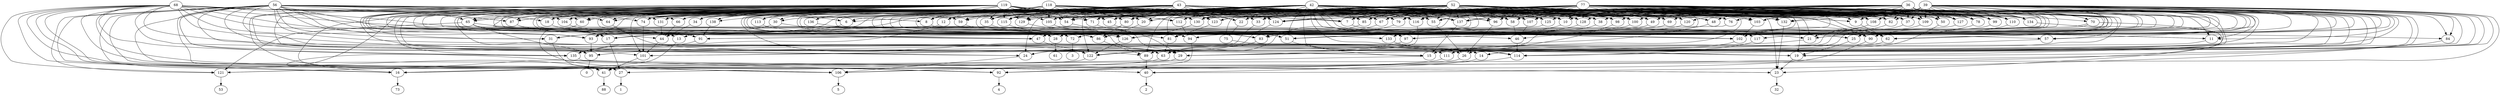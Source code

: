 digraph G {
    63 -> 41;
    56 -> 41;
    39 -> 41;
    101 -> 41;
    31 -> 41;
    68 -> 41;
    33 -> 101;
    56 -> 101;
    52 -> 101;
    74 -> 101;
    44 -> 101;
    43 -> 101;
    131 -> 44;
    52 -> 44;
    118 -> 44;
    34 -> 44;
    66 -> 44;
    42 -> 44;
    36 -> 66;
    56 -> 66;
    43 -> 66;
    43 -> 131;
    56 -> 131;
    36 -> 131;
    119 -> 131;
    77 -> 131;
    118 -> 34;
    119 -> 34;
    77 -> 34;
    52 -> 34;
    56 -> 74;
    118 -> 74;
    42 -> 74;
    36 -> 74;
    119 -> 74;
    77 -> 74;
    36 -> 33;
    118 -> 33;
    52 -> 33;
    77 -> 33;
    119 -> 33;
    42 -> 33;
    35 -> 63;
    79 -> 63;
    36 -> 63;
    81 -> 63;
    83 -> 63;
    49 -> 81;
    43 -> 81;
    123 -> 81;
    42 -> 81;
    39 -> 49;
    36 -> 49;
    118 -> 49;
    119 -> 49;
    52 -> 49;
    77 -> 49;
    52 -> 123;
    43 -> 123;
    119 -> 123;
    77 -> 123;
    118 -> 123;
    36 -> 123;
    36 -> 83;
    67 -> 83;
    43 -> 83;
    85 -> 83;
    71 -> 83;
    118 -> 71;
    119 -> 71;
    52 -> 71;
    42 -> 71;
    43 -> 71;
    77 -> 71;
    39 -> 67;
    42 -> 67;
    119 -> 67;
    52 -> 67;
    77 -> 67;
    118 -> 67;
    119 -> 85;
    118 -> 85;
    42 -> 85;
    52 -> 85;
    77 -> 85;
    39 -> 85;
    42 -> 35;
    52 -> 35;
    77 -> 35;
    43 -> 35;
    118 -> 35;
    119 -> 35;
    39 -> 79;
    42 -> 79;
    52 -> 79;
    119 -> 79;
    43 -> 79;
    77 -> 79;
    69 -> 31;
    119 -> 31;
    42 -> 31;
    56 -> 31;
    30 -> 31;
    118 -> 30;
    52 -> 30;
    68 -> 69;
    77 -> 69;
    36 -> 69;
    39 -> 69;
    43 -> 69;
    60 -> 106;
    68 -> 106;
    70 -> 106;
    29 -> 106;
    24 -> 106;
    56 -> 106;
    37 -> 24;
    21 -> 24;
    97 -> 24;
    119 -> 24;
    68 -> 24;
    42 -> 24;
    36 -> 97;
    68 -> 97;
    43 -> 97;
    39 -> 97;
    77 -> 97;
    30 -> 97;
    39 -> 21;
    77 -> 21;
    43 -> 21;
    52 -> 21;
    82 -> 21;
    119 -> 21;
    52 -> 82;
    118 -> 82;
    36 -> 82;
    39 -> 82;
    77 -> 82;
    43 -> 82;
    39 -> 37;
    118 -> 37;
    36 -> 37;
    43 -> 37;
    77 -> 37;
    52 -> 37;
    54 -> 29;
    105 -> 29;
    57 -> 29;
    116 -> 29;
    39 -> 29;
    68 -> 29;
    36 -> 57;
    45 -> 57;
    77 -> 57;
    118 -> 45;
    42 -> 45;
    39 -> 45;
    43 -> 45;
    52 -> 45;
    119 -> 45;
    42 -> 54;
    119 -> 54;
    52 -> 54;
    43 -> 54;
    36 -> 54;
    118 -> 54;
    43 -> 105;
    118 -> 105;
    36 -> 105;
    52 -> 105;
    119 -> 105;
    42 -> 105;
    43 -> 116;
    42 -> 116;
    36 -> 116;
    52 -> 116;
    119 -> 116;
    77 -> 116;
    77 -> 60;
    118 -> 60;
    119 -> 60;
    43 -> 60;
    56 -> 60;
    52 -> 60;
    42 -> 70;
    36 -> 70;
    39 -> 70;
    26 -> 16;
    68 -> 16;
    118 -> 16;
    15 -> 16;
    13 -> 16;
    56 -> 16;
    77 -> 15;
    38 -> 15;
    68 -> 15;
    137 -> 15;
    51 -> 15;
    11 -> 15;
    125 -> 51;
    43 -> 51;
    119 -> 51;
    42 -> 51;
    39 -> 51;
    77 -> 51;
    42 -> 125;
    39 -> 125;
    119 -> 125;
    43 -> 125;
    52 -> 125;
    36 -> 125;
    77 -> 11;
    39 -> 11;
    36 -> 11;
    43 -> 11;
    8 -> 11;
    119 -> 8;
    52 -> 8;
    42 -> 8;
    68 -> 8;
    39 -> 38;
    52 -> 38;
    42 -> 38;
    36 -> 38;
    43 -> 38;
    119 -> 38;
    119 -> 137;
    77 -> 137;
    43 -> 137;
    39 -> 137;
    52 -> 137;
    42 -> 137;
    96 -> 26;
    36 -> 26;
    55 -> 26;
    75 -> 26;
    39 -> 26;
    118 -> 26;
    22 -> 75;
    42 -> 75;
    118 -> 22;
    36 -> 22;
    52 -> 22;
    43 -> 22;
    119 -> 22;
    77 -> 22;
    36 -> 55;
    42 -> 55;
    119 -> 55;
    52 -> 55;
    43 -> 55;
    77 -> 55;
    52 -> 96;
    39 -> 96;
    119 -> 96;
    42 -> 96;
    77 -> 96;
    43 -> 96;
    87 -> 13;
    52 -> 13;
    68 -> 13;
    70 -> 13;
    56 -> 87;
    43 -> 87;
    77 -> 87;
    119 -> 87;
    118 -> 87;
    90 -> 92;
    94 -> 92;
    111 -> 92;
    68 -> 92;
    118 -> 92;
    56 -> 92;
    99 -> 111;
    119 -> 111;
    77 -> 111;
    98 -> 111;
    102 -> 111;
    118 -> 111;
    103 -> 102;
    42 -> 102;
    119 -> 102;
    78 -> 102;
    108 -> 102;
    36 -> 78;
    42 -> 78;
    77 -> 78;
    52 -> 78;
    43 -> 78;
    39 -> 78;
    36 -> 108;
    77 -> 108;
    39 -> 108;
    43 -> 108;
    119 -> 108;
    119 -> 103;
    52 -> 103;
    43 -> 103;
    39 -> 103;
    77 -> 103;
    36 -> 103;
    52 -> 98;
    119 -> 98;
    43 -> 98;
    42 -> 98;
    39 -> 98;
    36 -> 98;
    36 -> 99;
    77 -> 99;
    43 -> 99;
    39 -> 99;
    52 -> 99;
    42 -> 99;
    43 -> 90;
    52 -> 90;
    36 -> 90;
    110 -> 90;
    39 -> 90;
    119 -> 90;
    36 -> 110;
    39 -> 110;
    42 -> 110;
    43 -> 110;
    77 -> 110;
    52 -> 110;
    68 -> 94;
    127 -> 94;
    112 -> 94;
    43 -> 127;
    77 -> 127;
    52 -> 127;
    42 -> 127;
    36 -> 127;
    39 -> 127;
    77 -> 112;
    52 -> 112;
    68 -> 112;
    39 -> 112;
    42 -> 112;
    119 -> 112;
    104 -> 72;
    56 -> 72;
    39 -> 72;
    36 -> 72;
    42 -> 104;
    118 -> 104;
    119 -> 104;
    52 -> 104;
    68 -> 104;
    18 -> 28;
    56 -> 28;
    39 -> 28;
    36 -> 28;
    118 -> 18;
    119 -> 18;
    52 -> 18;
    42 -> 18;
    68 -> 18;
    89 -> 40;
    84 -> 40;
    14 -> 40;
    68 -> 40;
    56 -> 40;
    36 -> 14;
    39 -> 14;
    64 -> 14;
    56 -> 14;
    62 -> 14;
    42 -> 14;
    9 -> 62;
    7 -> 62;
    52 -> 62;
    77 -> 62;
    39 -> 62;
    43 -> 62;
    119 -> 9;
    39 -> 9;
    52 -> 9;
    36 -> 9;
    77 -> 9;
    118 -> 9;
    119 -> 7;
    43 -> 7;
    118 -> 7;
    52 -> 7;
    77 -> 7;
    36 -> 7;
    43 -> 64;
    56 -> 64;
    118 -> 64;
    119 -> 64;
    77 -> 64;
    52 -> 64;
    109 -> 89;
    50 -> 89;
    42 -> 89;
    86 -> 89;
    119 -> 89;
    43 -> 86;
    20 -> 86;
    80 -> 86;
    36 -> 86;
    118 -> 86;
    113 -> 86;
    77 -> 113;
    119 -> 113;
    52 -> 20;
    39 -> 20;
    43 -> 20;
    118 -> 20;
    119 -> 20;
    77 -> 20;
    39 -> 80;
    119 -> 80;
    52 -> 80;
    118 -> 80;
    43 -> 80;
    77 -> 80;
    36 -> 50;
    39 -> 50;
    118 -> 50;
    52 -> 50;
    43 -> 50;
    77 -> 50;
    39 -> 109;
    36 -> 109;
    118 -> 109;
    43 -> 109;
    52 -> 109;
    77 -> 109;
    39 -> 84;
    36 -> 84;
    65 -> 84;
    118 -> 65;
    119 -> 65;
    52 -> 65;
    42 -> 65;
    68 -> 65;
    68 -> 27;
    114 -> 27;
    17 -> 27;
    46 -> 114;
    39 -> 114;
    36 -> 114;
    133 -> 114;
    117 -> 114;
    56 -> 114;
    128 -> 133;
    10 -> 133;
    120 -> 133;
    119 -> 133;
    118 -> 10;
    42 -> 10;
    52 -> 10;
    43 -> 10;
    39 -> 10;
    77 -> 10;
    118 -> 128;
    42 -> 128;
    52 -> 128;
    43 -> 128;
    39 -> 128;
    77 -> 128;
    52 -> 120;
    43 -> 120;
    77 -> 120;
    42 -> 120;
    39 -> 120;
    58 -> 46;
    107 -> 46;
    100 -> 46;
    119 -> 46;
    118 -> 107;
    36 -> 107;
    52 -> 107;
    77 -> 107;
    42 -> 107;
    43 -> 107;
    118 -> 58;
    52 -> 58;
    42 -> 58;
    43 -> 58;
    77 -> 58;
    36 -> 58;
    52 -> 100;
    42 -> 100;
    36 -> 100;
    43 -> 100;
    77 -> 100;
    59 -> 117;
    119 -> 117;
    42 -> 117;
    36 -> 117;
    39 -> 117;
    56 -> 59;
    77 -> 59;
    52 -> 59;
    118 -> 59;
    43 -> 59;
    39 -> 17;
    68 -> 17;
    36 -> 17;
    42 -> 17;
    56 -> 17;
    65 -> 17;
    36 -> 121;
    56 -> 121;
    65 -> 121;
    68 -> 121;
    122 -> 121;
    124 -> 122;
    36 -> 122;
    42 -> 122;
    126 -> 122;
    47 -> 122;
    56 -> 122;
    129 -> 126;
    130 -> 126;
    43 -> 126;
    115 -> 126;
    77 -> 126;
    39 -> 126;
    118 -> 115;
    42 -> 115;
    119 -> 115;
    52 -> 115;
    43 -> 115;
    36 -> 115;
    118 -> 130;
    36 -> 130;
    52 -> 130;
    119 -> 130;
    42 -> 130;
    77 -> 130;
    118 -> 129;
    119 -> 129;
    43 -> 129;
    52 -> 129;
    36 -> 129;
    42 -> 129;
    118 -> 47;
    119 -> 47;
    43 -> 47;
    77 -> 47;
    52 -> 47;
    70 -> 47;
    77 -> 124;
    118 -> 124;
    52 -> 124;
    43 -> 124;
    39 -> 124;
    119 -> 124;
    52 -> 23;
    132 -> 23;
    19 -> 23;
    134 -> 23;
    119 -> 23;
    135 -> 23;
    25 -> 19;
    36 -> 19;
    43 -> 19;
    77 -> 19;
    42 -> 19;
    52 -> 19;
    68 -> 25;
    136 -> 25;
    77 -> 25;
    36 -> 25;
    39 -> 25;
    42 -> 25;
    118 -> 136;
    43 -> 136;
    56 -> 135;
    118 -> 135;
    12 -> 135;
    68 -> 135;
    91 -> 135;
    48 -> 135;
    36 -> 91;
    118 -> 91;
    76 -> 91;
    56 -> 91;
    138 -> 91;
    39 -> 76;
    42 -> 76;
    52 -> 76;
    77 -> 138;
    43 -> 138;
    119 -> 138;
    119 -> 12;
    52 -> 12;
    42 -> 12;
    39 -> 48;
    52 -> 48;
    36 -> 48;
    42 -> 48;
    56 -> 48;
    39 -> 132;
    36 -> 132;
    118 -> 132;
    77 -> 132;
    43 -> 132;
    42 -> 132;
    43 -> 134;
    77 -> 134;
    52 -> 134;
    39 -> 134;
    36 -> 134;
    42 -> 134;
    65 -> 95;
    93 -> 95;
    36 -> 95;
    39 -> 95;
    56 -> 95;
    43 -> 93;
    77 -> 93;
    118 -> 93;
    119 -> 93;
    6 -> 93;
    68 -> 6;
    42 -> 6;
    52 -> 6;
    41 -> 88;
    106 -> 5;
    16 -> 73;
    92 -> 4;
    72 -> 3;
    28 -> 61;
    40 -> 2;
    27 -> 1;
    121 -> 53;
    23 -> 32;
    95 -> 0;
}

